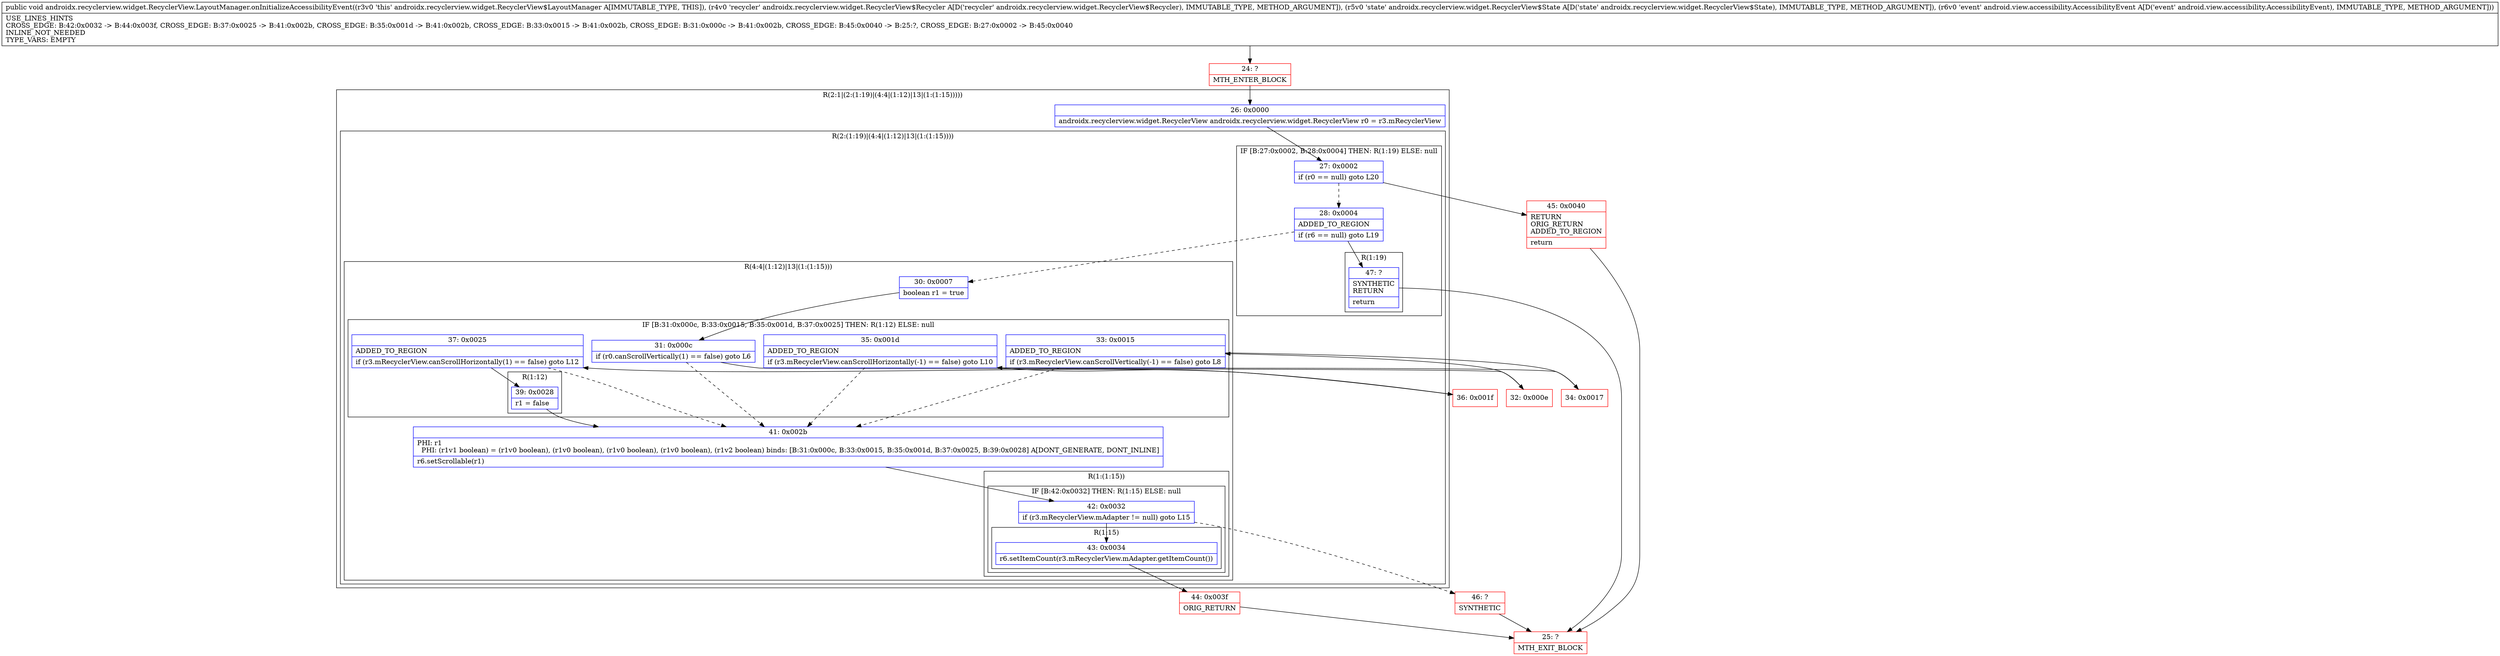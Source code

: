 digraph "CFG forandroidx.recyclerview.widget.RecyclerView.LayoutManager.onInitializeAccessibilityEvent(Landroidx\/recyclerview\/widget\/RecyclerView$Recycler;Landroidx\/recyclerview\/widget\/RecyclerView$State;Landroid\/view\/accessibility\/AccessibilityEvent;)V" {
subgraph cluster_Region_1804515681 {
label = "R(2:1|(2:(1:19)|(4:4|(1:12)|13|(1:(1:15)))))";
node [shape=record,color=blue];
Node_26 [shape=record,label="{26\:\ 0x0000|androidx.recyclerview.widget.RecyclerView androidx.recyclerview.widget.RecyclerView r0 = r3.mRecyclerView\l}"];
subgraph cluster_Region_1794570593 {
label = "R(2:(1:19)|(4:4|(1:12)|13|(1:(1:15))))";
node [shape=record,color=blue];
subgraph cluster_IfRegion_1136158457 {
label = "IF [B:27:0x0002, B:28:0x0004] THEN: R(1:19) ELSE: null";
node [shape=record,color=blue];
Node_27 [shape=record,label="{27\:\ 0x0002|if (r0 == null) goto L20\l}"];
Node_28 [shape=record,label="{28\:\ 0x0004|ADDED_TO_REGION\l|if (r6 == null) goto L19\l}"];
subgraph cluster_Region_365302801 {
label = "R(1:19)";
node [shape=record,color=blue];
Node_47 [shape=record,label="{47\:\ ?|SYNTHETIC\lRETURN\l|return\l}"];
}
}
subgraph cluster_Region_1485418949 {
label = "R(4:4|(1:12)|13|(1:(1:15)))";
node [shape=record,color=blue];
Node_30 [shape=record,label="{30\:\ 0x0007|boolean r1 = true\l}"];
subgraph cluster_IfRegion_742271783 {
label = "IF [B:31:0x000c, B:33:0x0015, B:35:0x001d, B:37:0x0025] THEN: R(1:12) ELSE: null";
node [shape=record,color=blue];
Node_31 [shape=record,label="{31\:\ 0x000c|if (r0.canScrollVertically(1) == false) goto L6\l}"];
Node_33 [shape=record,label="{33\:\ 0x0015|ADDED_TO_REGION\l|if (r3.mRecyclerView.canScrollVertically(\-1) == false) goto L8\l}"];
Node_35 [shape=record,label="{35\:\ 0x001d|ADDED_TO_REGION\l|if (r3.mRecyclerView.canScrollHorizontally(\-1) == false) goto L10\l}"];
Node_37 [shape=record,label="{37\:\ 0x0025|ADDED_TO_REGION\l|if (r3.mRecyclerView.canScrollHorizontally(1) == false) goto L12\l}"];
subgraph cluster_Region_1179803140 {
label = "R(1:12)";
node [shape=record,color=blue];
Node_39 [shape=record,label="{39\:\ 0x0028|r1 = false\l}"];
}
}
Node_41 [shape=record,label="{41\:\ 0x002b|PHI: r1 \l  PHI: (r1v1 boolean) = (r1v0 boolean), (r1v0 boolean), (r1v0 boolean), (r1v0 boolean), (r1v2 boolean) binds: [B:31:0x000c, B:33:0x0015, B:35:0x001d, B:37:0x0025, B:39:0x0028] A[DONT_GENERATE, DONT_INLINE]\l|r6.setScrollable(r1)\l}"];
subgraph cluster_Region_1276982865 {
label = "R(1:(1:15))";
node [shape=record,color=blue];
subgraph cluster_IfRegion_1877743821 {
label = "IF [B:42:0x0032] THEN: R(1:15) ELSE: null";
node [shape=record,color=blue];
Node_42 [shape=record,label="{42\:\ 0x0032|if (r3.mRecyclerView.mAdapter != null) goto L15\l}"];
subgraph cluster_Region_839698848 {
label = "R(1:15)";
node [shape=record,color=blue];
Node_43 [shape=record,label="{43\:\ 0x0034|r6.setItemCount(r3.mRecyclerView.mAdapter.getItemCount())\l}"];
}
}
}
}
}
}
Node_24 [shape=record,color=red,label="{24\:\ ?|MTH_ENTER_BLOCK\l}"];
Node_32 [shape=record,color=red,label="{32\:\ 0x000e}"];
Node_34 [shape=record,color=red,label="{34\:\ 0x0017}"];
Node_36 [shape=record,color=red,label="{36\:\ 0x001f}"];
Node_44 [shape=record,color=red,label="{44\:\ 0x003f|ORIG_RETURN\l}"];
Node_25 [shape=record,color=red,label="{25\:\ ?|MTH_EXIT_BLOCK\l}"];
Node_46 [shape=record,color=red,label="{46\:\ ?|SYNTHETIC\l}"];
Node_45 [shape=record,color=red,label="{45\:\ 0x0040|RETURN\lORIG_RETURN\lADDED_TO_REGION\l|return\l}"];
MethodNode[shape=record,label="{public void androidx.recyclerview.widget.RecyclerView.LayoutManager.onInitializeAccessibilityEvent((r3v0 'this' androidx.recyclerview.widget.RecyclerView$LayoutManager A[IMMUTABLE_TYPE, THIS]), (r4v0 'recycler' androidx.recyclerview.widget.RecyclerView$Recycler A[D('recycler' androidx.recyclerview.widget.RecyclerView$Recycler), IMMUTABLE_TYPE, METHOD_ARGUMENT]), (r5v0 'state' androidx.recyclerview.widget.RecyclerView$State A[D('state' androidx.recyclerview.widget.RecyclerView$State), IMMUTABLE_TYPE, METHOD_ARGUMENT]), (r6v0 'event' android.view.accessibility.AccessibilityEvent A[D('event' android.view.accessibility.AccessibilityEvent), IMMUTABLE_TYPE, METHOD_ARGUMENT]))  | USE_LINES_HINTS\lCROSS_EDGE: B:42:0x0032 \-\> B:44:0x003f, CROSS_EDGE: B:37:0x0025 \-\> B:41:0x002b, CROSS_EDGE: B:35:0x001d \-\> B:41:0x002b, CROSS_EDGE: B:33:0x0015 \-\> B:41:0x002b, CROSS_EDGE: B:31:0x000c \-\> B:41:0x002b, CROSS_EDGE: B:45:0x0040 \-\> B:25:?, CROSS_EDGE: B:27:0x0002 \-\> B:45:0x0040\lINLINE_NOT_NEEDED\lTYPE_VARS: EMPTY\l}"];
MethodNode -> Node_24;Node_26 -> Node_27;
Node_27 -> Node_28[style=dashed];
Node_27 -> Node_45;
Node_28 -> Node_30[style=dashed];
Node_28 -> Node_47;
Node_47 -> Node_25;
Node_30 -> Node_31;
Node_31 -> Node_32;
Node_31 -> Node_41[style=dashed];
Node_33 -> Node_34;
Node_33 -> Node_41[style=dashed];
Node_35 -> Node_36;
Node_35 -> Node_41[style=dashed];
Node_37 -> Node_39;
Node_37 -> Node_41[style=dashed];
Node_39 -> Node_41;
Node_41 -> Node_42;
Node_42 -> Node_43;
Node_42 -> Node_46[style=dashed];
Node_43 -> Node_44;
Node_24 -> Node_26;
Node_32 -> Node_33;
Node_34 -> Node_35;
Node_36 -> Node_37;
Node_44 -> Node_25;
Node_46 -> Node_25;
Node_45 -> Node_25;
}


